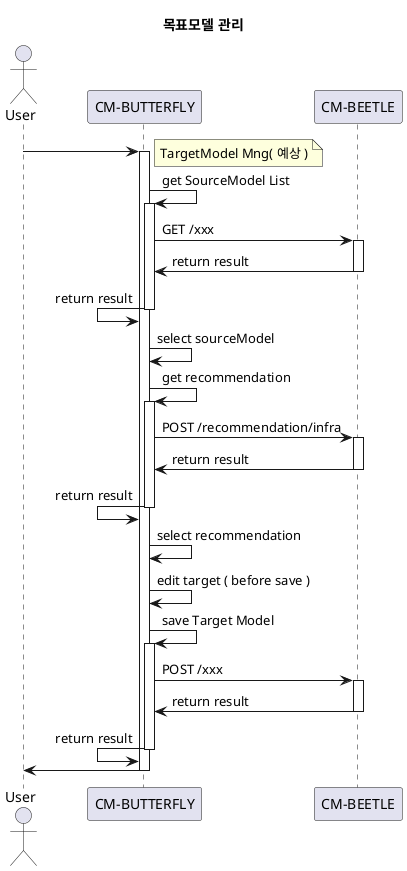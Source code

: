 @startuml

title "목표모델 관리"

actor User as EndUser

participant "CM-BUTTERFLY" as butterfly
participant "CM-BEETLE" as beetle

EndUser     -> butterfly ++
    note right
        TargetModel Mng( 예상 )
    end note
    butterfly   -> butterfly ++: get SourceModel List
        butterfly  -> beetle ++: GET /xxx
        butterfly  <- beetle --: return result
    butterfly   <- butterfly --: return result

    butterfly -> butterfly : select sourceModel

    butterfly   -> butterfly ++: get recommendation
        
        butterfly  -> beetle ++: POST /recommendation/infra
        butterfly  <- beetle --: return result
    butterfly   <- butterfly --: return result

    butterfly -> butterfly : select recommendation
    butterfly -> butterfly : edit target ( before save )

    butterfly   -> butterfly ++: save Target Model
        butterfly  -> beetle ++: POST /xxx
        butterfly  <- beetle --: return result
    butterfly   <- butterfly --: return result
EndUser     <- butterfly --

 
@enduml
